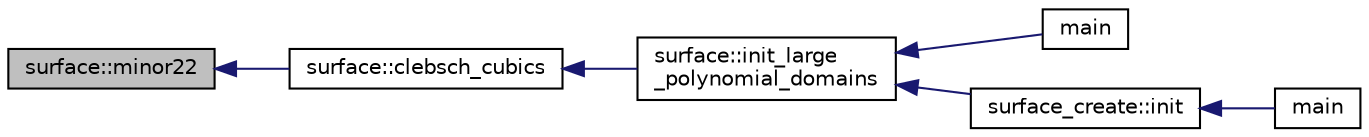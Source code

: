digraph "surface::minor22"
{
  edge [fontname="Helvetica",fontsize="10",labelfontname="Helvetica",labelfontsize="10"];
  node [fontname="Helvetica",fontsize="10",shape=record];
  rankdir="LR";
  Node3888 [label="surface::minor22",height=0.2,width=0.4,color="black", fillcolor="grey75", style="filled", fontcolor="black"];
  Node3888 -> Node3889 [dir="back",color="midnightblue",fontsize="10",style="solid",fontname="Helvetica"];
  Node3889 [label="surface::clebsch_cubics",height=0.2,width=0.4,color="black", fillcolor="white", style="filled",URL="$d5/d88/classsurface.html#aac49a34b771fffc48f3650861c3684ab"];
  Node3889 -> Node3890 [dir="back",color="midnightblue",fontsize="10",style="solid",fontname="Helvetica"];
  Node3890 [label="surface::init_large\l_polynomial_domains",height=0.2,width=0.4,color="black", fillcolor="white", style="filled",URL="$d5/d88/classsurface.html#a4bed81f2918efe941518ab28d9a695d2"];
  Node3890 -> Node3891 [dir="back",color="midnightblue",fontsize="10",style="solid",fontname="Helvetica"];
  Node3891 [label="main",height=0.2,width=0.4,color="black", fillcolor="white", style="filled",URL="$d6/dc3/arc__lifting__main_8_c.html#a217dbf8b442f20279ea00b898af96f52"];
  Node3890 -> Node3892 [dir="back",color="midnightblue",fontsize="10",style="solid",fontname="Helvetica"];
  Node3892 [label="surface_create::init",height=0.2,width=0.4,color="black", fillcolor="white", style="filled",URL="$de/da4/classsurface__create.html#ab0db5c12825f778e3caf8aa4da02eb06"];
  Node3892 -> Node3893 [dir="back",color="midnightblue",fontsize="10",style="solid",fontname="Helvetica"];
  Node3893 [label="main",height=0.2,width=0.4,color="black", fillcolor="white", style="filled",URL="$d2/dfa/create__surface__main_8_c.html#a217dbf8b442f20279ea00b898af96f52"];
}
